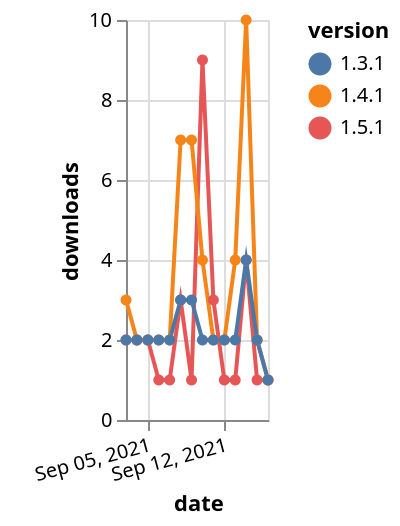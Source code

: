 {"$schema": "https://vega.github.io/schema/vega-lite/v5.json", "description": "A simple bar chart with embedded data.", "data": {"values": [{"date": "2021-09-03", "total": 302, "delta": 2, "version": "1.5.1"}, {"date": "2021-09-04", "total": 304, "delta": 2, "version": "1.5.1"}, {"date": "2021-09-05", "total": 306, "delta": 2, "version": "1.5.1"}, {"date": "2021-09-06", "total": 307, "delta": 1, "version": "1.5.1"}, {"date": "2021-09-07", "total": 308, "delta": 1, "version": "1.5.1"}, {"date": "2021-09-08", "total": 311, "delta": 3, "version": "1.5.1"}, {"date": "2021-09-09", "total": 312, "delta": 1, "version": "1.5.1"}, {"date": "2021-09-10", "total": 321, "delta": 9, "version": "1.5.1"}, {"date": "2021-09-11", "total": 324, "delta": 3, "version": "1.5.1"}, {"date": "2021-09-12", "total": 325, "delta": 1, "version": "1.5.1"}, {"date": "2021-09-13", "total": 326, "delta": 1, "version": "1.5.1"}, {"date": "2021-09-14", "total": 330, "delta": 4, "version": "1.5.1"}, {"date": "2021-09-15", "total": 331, "delta": 1, "version": "1.5.1"}, {"date": "2021-09-16", "total": 332, "delta": 1, "version": "1.5.1"}, {"date": "2021-09-03", "total": 3097, "delta": 3, "version": "1.4.1"}, {"date": "2021-09-04", "total": 3099, "delta": 2, "version": "1.4.1"}, {"date": "2021-09-05", "total": 3101, "delta": 2, "version": "1.4.1"}, {"date": "2021-09-06", "total": 3103, "delta": 2, "version": "1.4.1"}, {"date": "2021-09-07", "total": 3105, "delta": 2, "version": "1.4.1"}, {"date": "2021-09-08", "total": 3112, "delta": 7, "version": "1.4.1"}, {"date": "2021-09-09", "total": 3119, "delta": 7, "version": "1.4.1"}, {"date": "2021-09-10", "total": 3123, "delta": 4, "version": "1.4.1"}, {"date": "2021-09-11", "total": 3125, "delta": 2, "version": "1.4.1"}, {"date": "2021-09-12", "total": 3127, "delta": 2, "version": "1.4.1"}, {"date": "2021-09-13", "total": 3131, "delta": 4, "version": "1.4.1"}, {"date": "2021-09-14", "total": 3141, "delta": 10, "version": "1.4.1"}, {"date": "2021-09-15", "total": 3143, "delta": 2, "version": "1.4.1"}, {"date": "2021-09-16", "total": 3144, "delta": 1, "version": "1.4.1"}, {"date": "2021-09-03", "total": 2538, "delta": 2, "version": "1.3.1"}, {"date": "2021-09-04", "total": 2540, "delta": 2, "version": "1.3.1"}, {"date": "2021-09-05", "total": 2542, "delta": 2, "version": "1.3.1"}, {"date": "2021-09-06", "total": 2544, "delta": 2, "version": "1.3.1"}, {"date": "2021-09-07", "total": 2546, "delta": 2, "version": "1.3.1"}, {"date": "2021-09-08", "total": 2549, "delta": 3, "version": "1.3.1"}, {"date": "2021-09-09", "total": 2552, "delta": 3, "version": "1.3.1"}, {"date": "2021-09-10", "total": 2554, "delta": 2, "version": "1.3.1"}, {"date": "2021-09-11", "total": 2556, "delta": 2, "version": "1.3.1"}, {"date": "2021-09-12", "total": 2558, "delta": 2, "version": "1.3.1"}, {"date": "2021-09-13", "total": 2560, "delta": 2, "version": "1.3.1"}, {"date": "2021-09-14", "total": 2564, "delta": 4, "version": "1.3.1"}, {"date": "2021-09-15", "total": 2566, "delta": 2, "version": "1.3.1"}, {"date": "2021-09-16", "total": 2567, "delta": 1, "version": "1.3.1"}]}, "width": "container", "mark": {"type": "line", "point": {"filled": true}}, "encoding": {"x": {"field": "date", "type": "temporal", "timeUnit": "yearmonthdate", "title": "date", "axis": {"labelAngle": -15}}, "y": {"field": "delta", "type": "quantitative", "title": "downloads"}, "color": {"field": "version", "type": "nominal"}, "tooltip": {"field": "delta"}}}